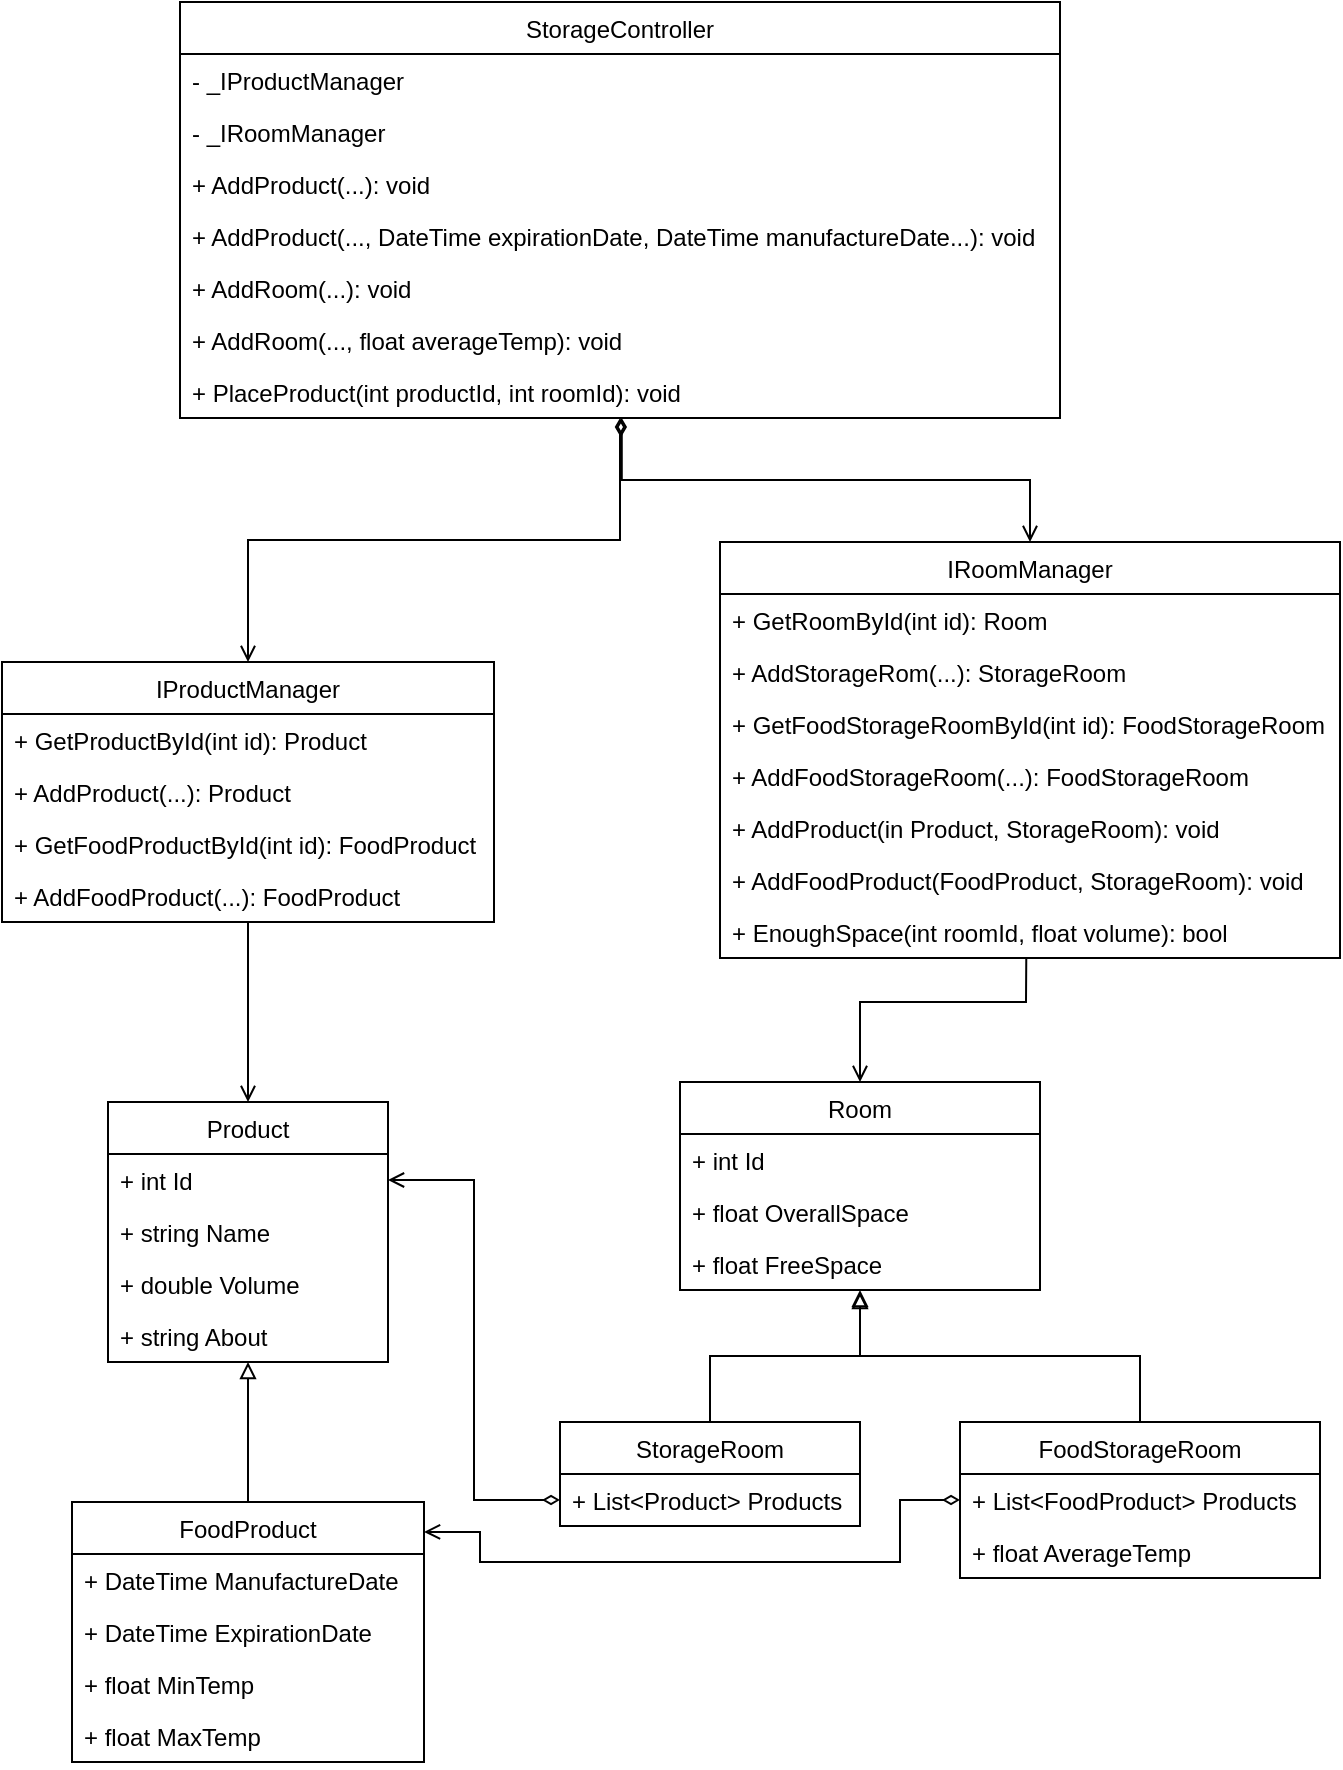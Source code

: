 <mxfile version="13.2.1" type="google"><diagram id="vOTgUEBOQyMux3Yi6X9w" name="Page-1"><mxGraphModel dx="862" dy="1619" grid="1" gridSize="10" guides="1" tooltips="1" connect="1" arrows="1" fold="1" page="1" pageScale="1" pageWidth="827" pageHeight="1169" math="0" shadow="0"><root><mxCell id="0"/><mxCell id="1" parent="0"/><mxCell id="uQOeCV1D-QU9FsY2GEyK-53" value="" style="edgeStyle=orthogonalEdgeStyle;rounded=0;orthogonalLoop=1;jettySize=auto;html=1;entryX=0.5;entryY=1;entryDx=0;entryDy=0;entryPerimeter=0;endArrow=block;endFill=0;" edge="1" parent="1" source="uQOeCV1D-QU9FsY2GEyK-5" target="uQOeCV1D-QU9FsY2GEyK-4"><mxGeometry relative="1" as="geometry"/></mxCell><mxCell id="uQOeCV1D-QU9FsY2GEyK-5" value="FoodProduct" style="swimlane;fontStyle=0;childLayout=stackLayout;horizontal=1;startSize=26;fillColor=none;horizontalStack=0;resizeParent=1;resizeParentMax=0;resizeLast=0;collapsible=1;marginBottom=0;" vertex="1" parent="1"><mxGeometry x="256" y="290" width="176" height="130" as="geometry"/></mxCell><mxCell id="uQOeCV1D-QU9FsY2GEyK-6" value="+ DateTime ManufactureDate" style="text;strokeColor=none;fillColor=none;align=left;verticalAlign=top;spacingLeft=4;spacingRight=4;overflow=hidden;rotatable=0;points=[[0,0.5],[1,0.5]];portConstraint=eastwest;" vertex="1" parent="uQOeCV1D-QU9FsY2GEyK-5"><mxGeometry y="26" width="176" height="26" as="geometry"/></mxCell><mxCell id="uQOeCV1D-QU9FsY2GEyK-7" value="+ DateTime ExpirationDate" style="text;strokeColor=none;fillColor=none;align=left;verticalAlign=top;spacingLeft=4;spacingRight=4;overflow=hidden;rotatable=0;points=[[0,0.5],[1,0.5]];portConstraint=eastwest;" vertex="1" parent="uQOeCV1D-QU9FsY2GEyK-5"><mxGeometry y="52" width="176" height="26" as="geometry"/></mxCell><mxCell id="uQOeCV1D-QU9FsY2GEyK-8" value="+ float MinTemp" style="text;strokeColor=none;fillColor=none;align=left;verticalAlign=top;spacingLeft=4;spacingRight=4;overflow=hidden;rotatable=0;points=[[0,0.5],[1,0.5]];portConstraint=eastwest;" vertex="1" parent="uQOeCV1D-QU9FsY2GEyK-5"><mxGeometry y="78" width="176" height="26" as="geometry"/></mxCell><mxCell id="uQOeCV1D-QU9FsY2GEyK-12" value="+ float MaxTemp" style="text;strokeColor=none;fillColor=none;align=left;verticalAlign=top;spacingLeft=4;spacingRight=4;overflow=hidden;rotatable=0;points=[[0,0.5],[1,0.5]];portConstraint=eastwest;" vertex="1" parent="uQOeCV1D-QU9FsY2GEyK-5"><mxGeometry y="104" width="176" height="26" as="geometry"/></mxCell><mxCell id="uQOeCV1D-QU9FsY2GEyK-37" value="" style="edgeStyle=orthogonalEdgeStyle;rounded=0;orthogonalLoop=1;jettySize=auto;html=1;entryX=0.5;entryY=0;entryDx=0;entryDy=0;startArrow=block;startFill=0;endArrow=none;endFill=0;" edge="1" parent="1" source="uQOeCV1D-QU9FsY2GEyK-13" target="uQOeCV1D-QU9FsY2GEyK-29"><mxGeometry relative="1" as="geometry"/></mxCell><mxCell id="uQOeCV1D-QU9FsY2GEyK-13" value="Room" style="swimlane;fontStyle=0;childLayout=stackLayout;horizontal=1;startSize=26;fillColor=none;horizontalStack=0;resizeParent=1;resizeParentMax=0;resizeLast=0;collapsible=1;marginBottom=0;" vertex="1" parent="1"><mxGeometry x="560" y="80" width="180" height="104" as="geometry"/></mxCell><mxCell id="uQOeCV1D-QU9FsY2GEyK-14" value="+ int Id" style="text;strokeColor=none;fillColor=none;align=left;verticalAlign=top;spacingLeft=4;spacingRight=4;overflow=hidden;rotatable=0;points=[[0,0.5],[1,0.5]];portConstraint=eastwest;" vertex="1" parent="uQOeCV1D-QU9FsY2GEyK-13"><mxGeometry y="26" width="180" height="26" as="geometry"/></mxCell><mxCell id="uQOeCV1D-QU9FsY2GEyK-15" value="+ float OverallSpace" style="text;strokeColor=none;fillColor=none;align=left;verticalAlign=top;spacingLeft=4;spacingRight=4;overflow=hidden;rotatable=0;points=[[0,0.5],[1,0.5]];portConstraint=eastwest;" vertex="1" parent="uQOeCV1D-QU9FsY2GEyK-13"><mxGeometry y="52" width="180" height="26" as="geometry"/></mxCell><mxCell id="uQOeCV1D-QU9FsY2GEyK-16" value="+ float FreeSpace" style="text;strokeColor=none;fillColor=none;align=left;verticalAlign=top;spacingLeft=4;spacingRight=4;overflow=hidden;rotatable=0;points=[[0,0.5],[1,0.5]];portConstraint=eastwest;" vertex="1" parent="uQOeCV1D-QU9FsY2GEyK-13"><mxGeometry y="78" width="180" height="26" as="geometry"/></mxCell><mxCell id="uQOeCV1D-QU9FsY2GEyK-29" value="StorageRoom" style="swimlane;fontStyle=0;childLayout=stackLayout;horizontal=1;startSize=26;fillColor=none;horizontalStack=0;resizeParent=1;resizeParentMax=0;resizeLast=0;collapsible=1;marginBottom=0;" vertex="1" parent="1"><mxGeometry x="500" y="250" width="150" height="52" as="geometry"/></mxCell><mxCell id="uQOeCV1D-QU9FsY2GEyK-30" value="+ List&lt;Product&gt; Products" style="text;strokeColor=none;fillColor=none;align=left;verticalAlign=top;spacingLeft=4;spacingRight=4;overflow=hidden;rotatable=0;points=[[0,0.5],[1,0.5]];portConstraint=eastwest;" vertex="1" parent="uQOeCV1D-QU9FsY2GEyK-29"><mxGeometry y="26" width="150" height="26" as="geometry"/></mxCell><mxCell id="uQOeCV1D-QU9FsY2GEyK-38" value="" style="edgeStyle=orthogonalEdgeStyle;rounded=0;orthogonalLoop=1;jettySize=auto;html=1;entryX=0.5;entryY=0;entryDx=0;entryDy=0;exitX=0.5;exitY=1.038;exitDx=0;exitDy=0;exitPerimeter=0;startArrow=block;startFill=0;endArrow=none;endFill=0;" edge="1" parent="1" source="uQOeCV1D-QU9FsY2GEyK-16" target="uQOeCV1D-QU9FsY2GEyK-17"><mxGeometry relative="1" as="geometry"><mxPoint x="652" y="240" as="sourcePoint"/><mxPoint x="580" y="260" as="targetPoint"/></mxGeometry></mxCell><mxCell id="uQOeCV1D-QU9FsY2GEyK-17" value="FoodStorageRoom" style="swimlane;fontStyle=0;childLayout=stackLayout;horizontal=1;startSize=26;fillColor=none;horizontalStack=0;resizeParent=1;resizeParentMax=0;resizeLast=0;collapsible=1;marginBottom=0;" vertex="1" parent="1"><mxGeometry x="700" y="250" width="180" height="78" as="geometry"/></mxCell><mxCell id="uQOeCV1D-QU9FsY2GEyK-39" value="+ List&lt;FoodProduct&gt; Products" style="text;strokeColor=none;fillColor=none;align=left;verticalAlign=top;spacingLeft=4;spacingRight=4;overflow=hidden;rotatable=0;points=[[0,0.5],[1,0.5]];portConstraint=eastwest;" vertex="1" parent="uQOeCV1D-QU9FsY2GEyK-17"><mxGeometry y="26" width="180" height="26" as="geometry"/></mxCell><mxCell id="uQOeCV1D-QU9FsY2GEyK-22" value="+ float AverageTemp" style="text;strokeColor=none;fillColor=none;align=left;verticalAlign=top;spacingLeft=4;spacingRight=4;overflow=hidden;rotatable=0;points=[[0,0.5],[1,0.5]];portConstraint=eastwest;" vertex="1" parent="uQOeCV1D-QU9FsY2GEyK-17"><mxGeometry y="52" width="180" height="26" as="geometry"/></mxCell><mxCell id="uQOeCV1D-QU9FsY2GEyK-1" value="Product" style="swimlane;fontStyle=0;childLayout=stackLayout;horizontal=1;startSize=26;fillColor=none;horizontalStack=0;resizeParent=1;resizeParentMax=0;resizeLast=0;collapsible=1;marginBottom=0;" vertex="1" parent="1"><mxGeometry x="274" y="90" width="140" height="130" as="geometry"/></mxCell><mxCell id="uQOeCV1D-QU9FsY2GEyK-2" value="+ int Id" style="text;strokeColor=none;fillColor=none;align=left;verticalAlign=top;spacingLeft=4;spacingRight=4;overflow=hidden;rotatable=0;points=[[0,0.5],[1,0.5]];portConstraint=eastwest;" vertex="1" parent="uQOeCV1D-QU9FsY2GEyK-1"><mxGeometry y="26" width="140" height="26" as="geometry"/></mxCell><mxCell id="uQOeCV1D-QU9FsY2GEyK-3" value="+ string Name" style="text;strokeColor=none;fillColor=none;align=left;verticalAlign=top;spacingLeft=4;spacingRight=4;overflow=hidden;rotatable=0;points=[[0,0.5],[1,0.5]];portConstraint=eastwest;" vertex="1" parent="uQOeCV1D-QU9FsY2GEyK-1"><mxGeometry y="52" width="140" height="26" as="geometry"/></mxCell><mxCell id="uQOeCV1D-QU9FsY2GEyK-9" value="+ double Volume" style="text;strokeColor=none;fillColor=none;align=left;verticalAlign=top;spacingLeft=4;spacingRight=4;overflow=hidden;rotatable=0;points=[[0,0.5],[1,0.5]];portConstraint=eastwest;" vertex="1" parent="uQOeCV1D-QU9FsY2GEyK-1"><mxGeometry y="78" width="140" height="26" as="geometry"/></mxCell><mxCell id="uQOeCV1D-QU9FsY2GEyK-4" value="+ string About" style="text;strokeColor=none;fillColor=none;align=left;verticalAlign=top;spacingLeft=4;spacingRight=4;overflow=hidden;rotatable=0;points=[[0,0.5],[1,0.5]];portConstraint=eastwest;" vertex="1" parent="uQOeCV1D-QU9FsY2GEyK-1"><mxGeometry y="104" width="140" height="26" as="geometry"/></mxCell><mxCell id="uQOeCV1D-QU9FsY2GEyK-51" style="edgeStyle=orthogonalEdgeStyle;rounded=0;orthogonalLoop=1;jettySize=auto;html=1;exitX=0;exitY=0.5;exitDx=0;exitDy=0;entryX=1;entryY=0.5;entryDx=0;entryDy=0;endArrow=open;endFill=0;startArrow=diamondThin;startFill=0;" edge="1" parent="1" source="uQOeCV1D-QU9FsY2GEyK-30" target="uQOeCV1D-QU9FsY2GEyK-2"><mxGeometry relative="1" as="geometry"/></mxCell><mxCell id="uQOeCV1D-QU9FsY2GEyK-54" style="edgeStyle=orthogonalEdgeStyle;rounded=0;orthogonalLoop=1;jettySize=auto;html=1;exitX=0;exitY=0.5;exitDx=0;exitDy=0;endArrow=open;endFill=0;startArrow=diamondThin;startFill=0;entryX=1;entryY=0.115;entryDx=0;entryDy=0;entryPerimeter=0;" edge="1" parent="1" source="uQOeCV1D-QU9FsY2GEyK-39" target="uQOeCV1D-QU9FsY2GEyK-5"><mxGeometry relative="1" as="geometry"><mxPoint x="686" y="480" as="sourcePoint"/><mxPoint x="460" y="305" as="targetPoint"/><Array as="points"><mxPoint x="670" y="289"/><mxPoint x="670" y="320"/><mxPoint x="460" y="320"/><mxPoint x="460" y="305"/></Array></mxGeometry></mxCell><mxCell id="uQOeCV1D-QU9FsY2GEyK-45" value="IRoomManager" style="swimlane;fontStyle=0;childLayout=stackLayout;horizontal=1;startSize=26;fillColor=none;horizontalStack=0;resizeParent=1;resizeParentMax=0;resizeLast=0;collapsible=1;marginBottom=0;" vertex="1" parent="1"><mxGeometry x="580" y="-190" width="310" height="208" as="geometry"/></mxCell><mxCell id="uQOeCV1D-QU9FsY2GEyK-46" value="+ GetRoomById(int id): Room" style="text;strokeColor=none;fillColor=none;align=left;verticalAlign=top;spacingLeft=4;spacingRight=4;overflow=hidden;rotatable=0;points=[[0,0.5],[1,0.5]];portConstraint=eastwest;" vertex="1" parent="uQOeCV1D-QU9FsY2GEyK-45"><mxGeometry y="26" width="310" height="26" as="geometry"/></mxCell><mxCell id="uQOeCV1D-QU9FsY2GEyK-47" value="+ AddStorageRom(...): StorageRoom" style="text;strokeColor=none;fillColor=none;align=left;verticalAlign=top;spacingLeft=4;spacingRight=4;overflow=hidden;rotatable=0;points=[[0,0.5],[1,0.5]];portConstraint=eastwest;" vertex="1" parent="uQOeCV1D-QU9FsY2GEyK-45"><mxGeometry y="52" width="310" height="26" as="geometry"/></mxCell><mxCell id="uQOeCV1D-QU9FsY2GEyK-48" value="+ GetFoodStorageRoomById(int id): FoodStorageRoom" style="text;strokeColor=none;fillColor=none;align=left;verticalAlign=top;spacingLeft=4;spacingRight=4;overflow=hidden;rotatable=0;points=[[0,0.5],[1,0.5]];portConstraint=eastwest;" vertex="1" parent="uQOeCV1D-QU9FsY2GEyK-45"><mxGeometry y="78" width="310" height="26" as="geometry"/></mxCell><mxCell id="uQOeCV1D-QU9FsY2GEyK-50" value="+ AddFoodStorageRoom(...): FoodStorageRoom" style="text;strokeColor=none;fillColor=none;align=left;verticalAlign=top;spacingLeft=4;spacingRight=4;overflow=hidden;rotatable=0;points=[[0,0.5],[1,0.5]];portConstraint=eastwest;" vertex="1" parent="uQOeCV1D-QU9FsY2GEyK-45"><mxGeometry y="104" width="310" height="26" as="geometry"/></mxCell><mxCell id="uQOeCV1D-QU9FsY2GEyK-55" value="+ AddProduct(in Product, StorageRoom): void" style="text;strokeColor=none;fillColor=none;align=left;verticalAlign=top;spacingLeft=4;spacingRight=4;overflow=hidden;rotatable=0;points=[[0,0.5],[1,0.5]];portConstraint=eastwest;" vertex="1" parent="uQOeCV1D-QU9FsY2GEyK-45"><mxGeometry y="130" width="310" height="26" as="geometry"/></mxCell><mxCell id="uQOeCV1D-QU9FsY2GEyK-63" value="+ AddFoodProduct(FoodProduct, StorageRoom): void" style="text;strokeColor=none;fillColor=none;align=left;verticalAlign=top;spacingLeft=4;spacingRight=4;overflow=hidden;rotatable=0;points=[[0,0.5],[1,0.5]];portConstraint=eastwest;" vertex="1" parent="uQOeCV1D-QU9FsY2GEyK-45"><mxGeometry y="156" width="310" height="26" as="geometry"/></mxCell><mxCell id="uQOeCV1D-QU9FsY2GEyK-64" value="+ EnoughSpace(int roomId, float volume): bool" style="text;strokeColor=none;fillColor=none;align=left;verticalAlign=top;spacingLeft=4;spacingRight=4;overflow=hidden;rotatable=0;points=[[0,0.5],[1,0.5]];portConstraint=eastwest;" vertex="1" parent="uQOeCV1D-QU9FsY2GEyK-45"><mxGeometry y="182" width="310" height="26" as="geometry"/></mxCell><mxCell id="uQOeCV1D-QU9FsY2GEyK-65" value="" style="endArrow=open;html=1;exitX=0.494;exitY=1;exitDx=0;exitDy=0;exitPerimeter=0;entryX=0.5;entryY=0;entryDx=0;entryDy=0;rounded=0;startArrow=none;startFill=0;endFill=0;" edge="1" parent="1" source="uQOeCV1D-QU9FsY2GEyK-64" target="uQOeCV1D-QU9FsY2GEyK-13"><mxGeometry width="50" height="50" relative="1" as="geometry"><mxPoint x="900" y="100" as="sourcePoint"/><mxPoint x="950" y="50" as="targetPoint"/><Array as="points"><mxPoint x="733" y="40"/><mxPoint x="650" y="40"/></Array></mxGeometry></mxCell><mxCell id="uQOeCV1D-QU9FsY2GEyK-66" value="" style="endArrow=open;html=1;exitX=0.5;exitY=1;exitDx=0;exitDy=0;exitPerimeter=0;entryX=0.5;entryY=0;entryDx=0;entryDy=0;rounded=0;startArrow=none;startFill=0;endFill=0;" edge="1" parent="1" source="uQOeCV1D-QU9FsY2GEyK-44" target="uQOeCV1D-QU9FsY2GEyK-1"><mxGeometry width="50" height="50" relative="1" as="geometry"><mxPoint x="743.14" y="28" as="sourcePoint"/><mxPoint x="660" y="90" as="targetPoint"/><Array as="points"><mxPoint x="344" y="30"/></Array></mxGeometry></mxCell><mxCell id="uQOeCV1D-QU9FsY2GEyK-40" value="IProductManager" style="swimlane;fontStyle=0;childLayout=stackLayout;horizontal=1;startSize=26;fillColor=none;horizontalStack=0;resizeParent=1;resizeParentMax=0;resizeLast=0;collapsible=1;marginBottom=0;" vertex="1" parent="1"><mxGeometry x="221" y="-130" width="246" height="130" as="geometry"/></mxCell><mxCell id="uQOeCV1D-QU9FsY2GEyK-41" value="+ GetProductById(int id): Product" style="text;strokeColor=none;fillColor=none;align=left;verticalAlign=top;spacingLeft=4;spacingRight=4;overflow=hidden;rotatable=0;points=[[0,0.5],[1,0.5]];portConstraint=eastwest;" vertex="1" parent="uQOeCV1D-QU9FsY2GEyK-40"><mxGeometry y="26" width="246" height="26" as="geometry"/></mxCell><mxCell id="uQOeCV1D-QU9FsY2GEyK-42" value="+ AddProduct(...): Product" style="text;strokeColor=none;fillColor=none;align=left;verticalAlign=top;spacingLeft=4;spacingRight=4;overflow=hidden;rotatable=0;points=[[0,0.5],[1,0.5]];portConstraint=eastwest;" vertex="1" parent="uQOeCV1D-QU9FsY2GEyK-40"><mxGeometry y="52" width="246" height="26" as="geometry"/></mxCell><mxCell id="uQOeCV1D-QU9FsY2GEyK-43" value="+ GetFoodProductById(int id): FoodProduct" style="text;strokeColor=none;fillColor=none;align=left;verticalAlign=top;spacingLeft=4;spacingRight=4;overflow=hidden;rotatable=0;points=[[0,0.5],[1,0.5]];portConstraint=eastwest;" vertex="1" parent="uQOeCV1D-QU9FsY2GEyK-40"><mxGeometry y="78" width="246" height="26" as="geometry"/></mxCell><mxCell id="uQOeCV1D-QU9FsY2GEyK-44" value="+ AddFoodProduct(...): FoodProduct" style="text;strokeColor=none;fillColor=none;align=left;verticalAlign=top;spacingLeft=4;spacingRight=4;overflow=hidden;rotatable=0;points=[[0,0.5],[1,0.5]];portConstraint=eastwest;" vertex="1" parent="uQOeCV1D-QU9FsY2GEyK-40"><mxGeometry y="104" width="246" height="26" as="geometry"/></mxCell><mxCell id="uQOeCV1D-QU9FsY2GEyK-85" value="" style="edgeStyle=orthogonalEdgeStyle;rounded=0;orthogonalLoop=1;jettySize=auto;html=1;startArrow=diamondThin;startFill=0;endArrow=open;endFill=0;entryX=0.5;entryY=0;entryDx=0;entryDy=0;" edge="1" parent="1" source="uQOeCV1D-QU9FsY2GEyK-67" target="uQOeCV1D-QU9FsY2GEyK-40"><mxGeometry relative="1" as="geometry"><mxPoint x="530" y="-172" as="targetPoint"/></mxGeometry></mxCell><mxCell id="uQOeCV1D-QU9FsY2GEyK-67" value="StorageController" style="swimlane;fontStyle=0;childLayout=stackLayout;horizontal=1;startSize=26;fillColor=none;horizontalStack=0;resizeParent=1;resizeParentMax=0;resizeLast=0;collapsible=1;marginBottom=0;" vertex="1" parent="1"><mxGeometry x="310" y="-460" width="440" height="208" as="geometry"/></mxCell><mxCell id="uQOeCV1D-QU9FsY2GEyK-68" value="- _IProductManager" style="text;strokeColor=none;fillColor=none;align=left;verticalAlign=top;spacingLeft=4;spacingRight=4;overflow=hidden;rotatable=0;points=[[0,0.5],[1,0.5]];portConstraint=eastwest;" vertex="1" parent="uQOeCV1D-QU9FsY2GEyK-67"><mxGeometry y="26" width="440" height="26" as="geometry"/></mxCell><mxCell id="uQOeCV1D-QU9FsY2GEyK-69" value="- _IRoomManager" style="text;strokeColor=none;fillColor=none;align=left;verticalAlign=top;spacingLeft=4;spacingRight=4;overflow=hidden;rotatable=0;points=[[0,0.5],[1,0.5]];portConstraint=eastwest;" vertex="1" parent="uQOeCV1D-QU9FsY2GEyK-67"><mxGeometry y="52" width="440" height="26" as="geometry"/></mxCell><mxCell id="uQOeCV1D-QU9FsY2GEyK-71" value="+ AddProduct(...): void" style="text;strokeColor=none;fillColor=none;align=left;verticalAlign=top;spacingLeft=4;spacingRight=4;overflow=hidden;rotatable=0;points=[[0,0.5],[1,0.5]];portConstraint=eastwest;" vertex="1" parent="uQOeCV1D-QU9FsY2GEyK-67"><mxGeometry y="78" width="440" height="26" as="geometry"/></mxCell><mxCell id="uQOeCV1D-QU9FsY2GEyK-72" value="+ AddProduct(..., DateTime expirationDate, DateTime manufactureDate...): void" style="text;strokeColor=none;fillColor=none;align=left;verticalAlign=top;spacingLeft=4;spacingRight=4;overflow=hidden;rotatable=0;points=[[0,0.5],[1,0.5]];portConstraint=eastwest;" vertex="1" parent="uQOeCV1D-QU9FsY2GEyK-67"><mxGeometry y="104" width="440" height="26" as="geometry"/></mxCell><mxCell id="uQOeCV1D-QU9FsY2GEyK-73" value="+ AddRoom(...): void" style="text;strokeColor=none;fillColor=none;align=left;verticalAlign=top;spacingLeft=4;spacingRight=4;overflow=hidden;rotatable=0;points=[[0,0.5],[1,0.5]];portConstraint=eastwest;" vertex="1" parent="uQOeCV1D-QU9FsY2GEyK-67"><mxGeometry y="130" width="440" height="26" as="geometry"/></mxCell><mxCell id="uQOeCV1D-QU9FsY2GEyK-75" value="+ AddRoom(..., float averageTemp): void" style="text;strokeColor=none;fillColor=none;align=left;verticalAlign=top;spacingLeft=4;spacingRight=4;overflow=hidden;rotatable=0;points=[[0,0.5],[1,0.5]];portConstraint=eastwest;" vertex="1" parent="uQOeCV1D-QU9FsY2GEyK-67"><mxGeometry y="156" width="440" height="26" as="geometry"/></mxCell><mxCell id="uQOeCV1D-QU9FsY2GEyK-76" value="+ PlaceProduct(int productId, int roomId): void" style="text;strokeColor=none;fillColor=none;align=left;verticalAlign=top;spacingLeft=4;spacingRight=4;overflow=hidden;rotatable=0;points=[[0,0.5],[1,0.5]];portConstraint=eastwest;" vertex="1" parent="uQOeCV1D-QU9FsY2GEyK-67"><mxGeometry y="182" width="440" height="26" as="geometry"/></mxCell><mxCell id="uQOeCV1D-QU9FsY2GEyK-87" value="" style="edgeStyle=orthogonalEdgeStyle;rounded=0;orthogonalLoop=1;jettySize=auto;html=1;startArrow=diamondThin;startFill=0;endArrow=open;endFill=0;entryX=0.5;entryY=0;entryDx=0;entryDy=0;exitX=0.502;exitY=1;exitDx=0;exitDy=0;exitPerimeter=0;" edge="1" parent="1" source="uQOeCV1D-QU9FsY2GEyK-76" target="uQOeCV1D-QU9FsY2GEyK-45"><mxGeometry relative="1" as="geometry"><mxPoint x="540" y="-210" as="sourcePoint"/><mxPoint x="354" y="-120" as="targetPoint"/></mxGeometry></mxCell></root></mxGraphModel></diagram></mxfile>